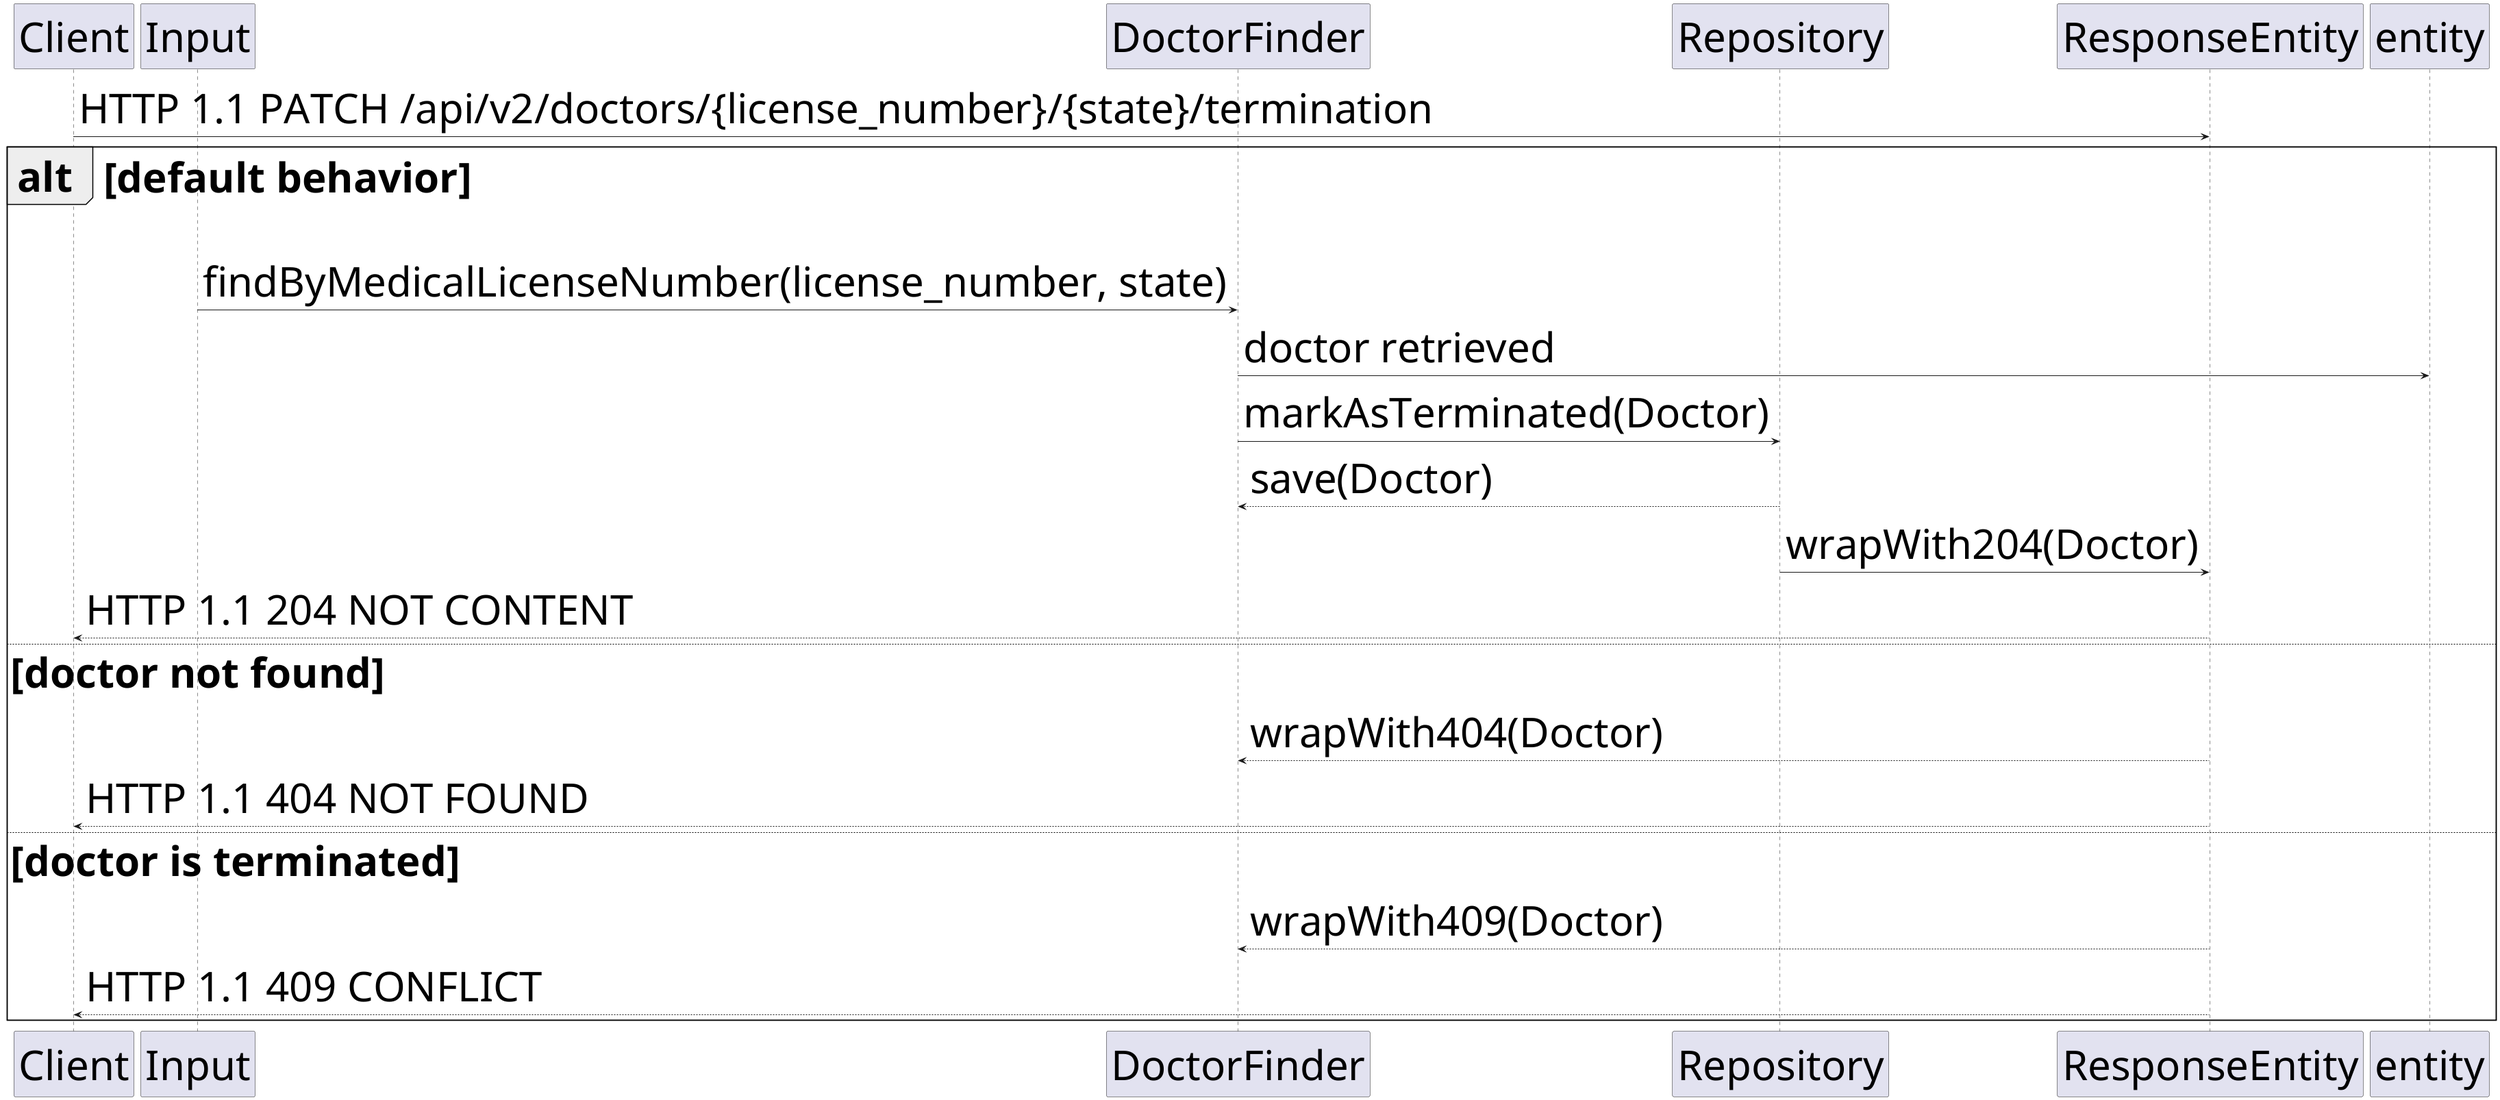 @startuml

skinparam defaultFontSize 60

participant "Client"
participant "Input" as input
participant "DoctorFinder" as finder
participant "Repository" as repository
participant "ResponseEntity"

Client -> ResponseEntity: HTTP 1.1 PATCH /api/v2/doctors/{license_number}/{state}/termination

alt default behavior

input -> finder: findByMedicalLicenseNumber(license_number, state)

finder -> entity: doctor retrieved

finder -> repository: markAsTerminated(Doctor)

finder <-- repository: save(Doctor)

repository -> ResponseEntity: wrapWith204(Doctor)

Client <-- ResponseEntity: HTTP 1.1 204 NOT CONTENT

else doctor not found

finder <-- ResponseEntity: wrapWith404(Doctor)

Client <-- ResponseEntity: HTTP 1.1 404 NOT FOUND

else doctor is terminated

finder <-- ResponseEntity: wrapWith409(Doctor)

Client <-- ResponseEntity: HTTP 1.1 409 CONFLICT

end

@enduml
